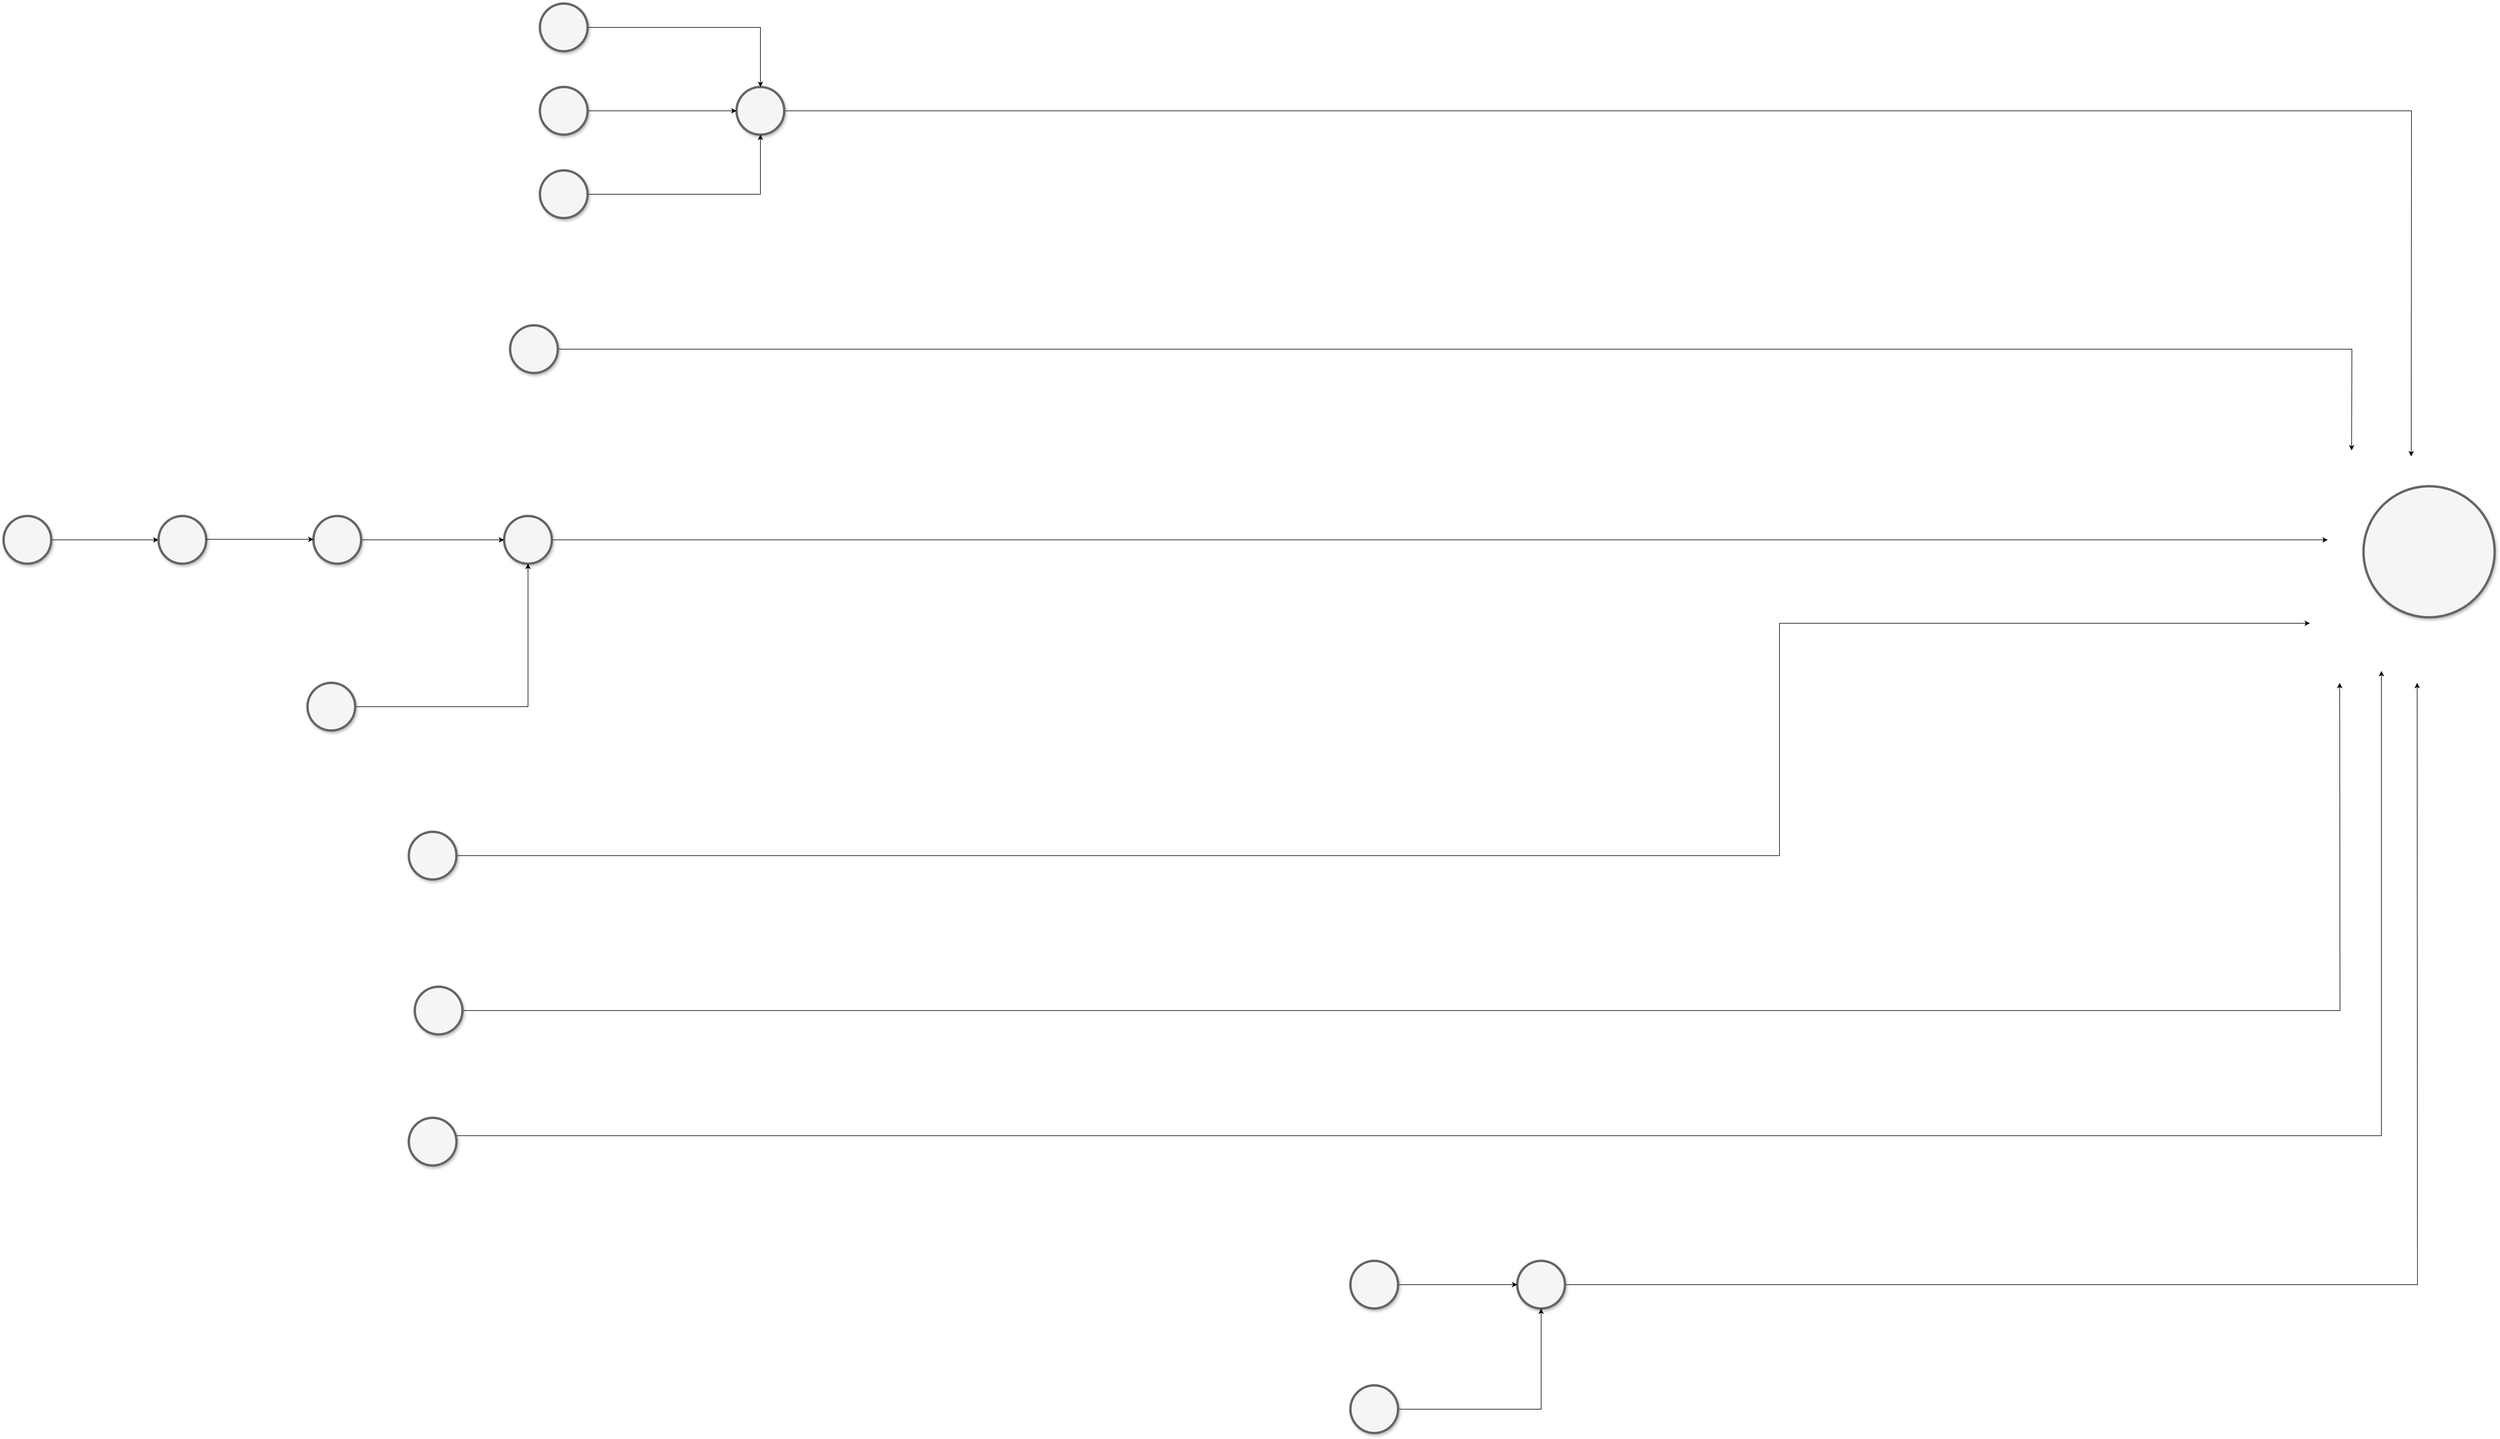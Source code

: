 <mxfile version="13.10.7" type="github">
  <diagram name="Page-1" id="ff44883e-f642-bcb2-894b-16b3d25a3f0b">
    <mxGraphModel dx="8488.5" dy="4809" grid="1" gridSize="10" guides="1" tooltips="1" connect="1" arrows="1" fold="1" page="1" pageScale="1.5" pageWidth="1169" pageHeight="826" background="#ffffff" math="0" shadow="0">
      <root>
        <mxCell id="0" style=";html=1;" />
        <mxCell id="1" style=";html=1;" parent="0" />
        <mxCell id="bCoGWlUz9lbHnmUnVM0s-86" value="" style="ellipse;whiteSpace=wrap;html=1;rounded=0;shadow=1;strokeColor=#666666;strokeWidth=4;fontSize=30;align=center;fillColor=#f5f5f5;" vertex="1" parent="1">
          <mxGeometry x="2380" y="310" width="220" height="220" as="geometry" />
        </mxCell>
        <object label="" id="bCoGWlUz9lbHnmUnVM0s-93">
          <mxCell style="edgeStyle=orthogonalEdgeStyle;rounded=0;orthogonalLoop=1;jettySize=auto;html=1;exitX=1;exitY=0.5;exitDx=0;exitDy=0;" edge="1" parent="1" source="bCoGWlUz9lbHnmUnVM0s-88">
            <mxGeometry relative="1" as="geometry">
              <mxPoint x="2460" y="260" as="targetPoint" />
            </mxGeometry>
          </mxCell>
        </object>
        <mxCell id="bCoGWlUz9lbHnmUnVM0s-88" value="" style="ellipse;whiteSpace=wrap;html=1;rounded=0;shadow=1;strokeColor=#666666;strokeWidth=4;fontSize=30;align=center;fillColor=#f5f5f5;" vertex="1" parent="1">
          <mxGeometry x="-350" y="-360" width="80" height="80" as="geometry" />
        </mxCell>
        <mxCell id="bCoGWlUz9lbHnmUnVM0s-97" style="edgeStyle=orthogonalEdgeStyle;rounded=0;orthogonalLoop=1;jettySize=auto;html=1;exitX=1;exitY=0.5;exitDx=0;exitDy=0;" edge="1" parent="1" source="bCoGWlUz9lbHnmUnVM0s-92">
          <mxGeometry relative="1" as="geometry">
            <mxPoint x="2470" y="640" as="targetPoint" />
          </mxGeometry>
        </mxCell>
        <mxCell id="bCoGWlUz9lbHnmUnVM0s-92" value="" style="ellipse;whiteSpace=wrap;html=1;rounded=0;shadow=1;strokeColor=#666666;strokeWidth=4;fontSize=30;align=center;fillColor=#f5f5f5;" vertex="1" parent="1">
          <mxGeometry x="960" y="1610" width="80" height="80" as="geometry" />
        </mxCell>
        <mxCell id="bCoGWlUz9lbHnmUnVM0s-102" style="edgeStyle=orthogonalEdgeStyle;rounded=0;orthogonalLoop=1;jettySize=auto;html=1;exitX=1;exitY=0.5;exitDx=0;exitDy=0;entryX=0.5;entryY=0;entryDx=0;entryDy=0;" edge="1" parent="1" source="bCoGWlUz9lbHnmUnVM0s-99" target="bCoGWlUz9lbHnmUnVM0s-88">
          <mxGeometry relative="1" as="geometry" />
        </mxCell>
        <mxCell id="bCoGWlUz9lbHnmUnVM0s-99" value="" style="ellipse;whiteSpace=wrap;html=1;rounded=0;shadow=1;strokeColor=#666666;strokeWidth=4;fontSize=30;align=center;fillColor=#f5f5f5;" vertex="1" parent="1">
          <mxGeometry x="-680" y="-500" width="80" height="80" as="geometry" />
        </mxCell>
        <mxCell id="bCoGWlUz9lbHnmUnVM0s-103" style="edgeStyle=orthogonalEdgeStyle;rounded=0;orthogonalLoop=1;jettySize=auto;html=1;exitX=1;exitY=0.5;exitDx=0;exitDy=0;entryX=0;entryY=0.5;entryDx=0;entryDy=0;" edge="1" parent="1" source="bCoGWlUz9lbHnmUnVM0s-100" target="bCoGWlUz9lbHnmUnVM0s-88">
          <mxGeometry relative="1" as="geometry" />
        </mxCell>
        <mxCell id="bCoGWlUz9lbHnmUnVM0s-100" value="" style="ellipse;whiteSpace=wrap;html=1;rounded=0;shadow=1;strokeColor=#666666;strokeWidth=4;fontSize=30;align=center;fillColor=#f5f5f5;" vertex="1" parent="1">
          <mxGeometry x="-680" y="-360" width="80" height="80" as="geometry" />
        </mxCell>
        <mxCell id="bCoGWlUz9lbHnmUnVM0s-104" style="edgeStyle=orthogonalEdgeStyle;rounded=0;orthogonalLoop=1;jettySize=auto;html=1;exitX=1;exitY=0.5;exitDx=0;exitDy=0;entryX=0.5;entryY=1;entryDx=0;entryDy=0;" edge="1" parent="1" source="bCoGWlUz9lbHnmUnVM0s-101" target="bCoGWlUz9lbHnmUnVM0s-88">
          <mxGeometry relative="1" as="geometry" />
        </mxCell>
        <mxCell id="bCoGWlUz9lbHnmUnVM0s-101" value="" style="ellipse;whiteSpace=wrap;html=1;rounded=0;shadow=1;strokeColor=#666666;strokeWidth=4;fontSize=30;align=center;fillColor=#f5f5f5;" vertex="1" parent="1">
          <mxGeometry x="-680" y="-220" width="80" height="80" as="geometry" />
        </mxCell>
        <mxCell id="bCoGWlUz9lbHnmUnVM0s-114" style="edgeStyle=orthogonalEdgeStyle;rounded=0;orthogonalLoop=1;jettySize=auto;html=1;exitX=1;exitY=0.5;exitDx=0;exitDy=0;" edge="1" parent="1" source="bCoGWlUz9lbHnmUnVM0s-106">
          <mxGeometry relative="1" as="geometry">
            <mxPoint x="2320" y="400" as="targetPoint" />
          </mxGeometry>
        </mxCell>
        <mxCell id="bCoGWlUz9lbHnmUnVM0s-106" value="" style="ellipse;whiteSpace=wrap;html=1;rounded=0;shadow=1;strokeColor=#666666;strokeWidth=4;fontSize=30;align=center;fillColor=#f5f5f5;" vertex="1" parent="1">
          <mxGeometry x="-740" y="360" width="80" height="80" as="geometry" />
        </mxCell>
        <mxCell id="bCoGWlUz9lbHnmUnVM0s-117" style="edgeStyle=orthogonalEdgeStyle;rounded=0;orthogonalLoop=1;jettySize=auto;html=1;exitX=1;exitY=0.5;exitDx=0;exitDy=0;entryX=0;entryY=0.5;entryDx=0;entryDy=0;" edge="1" parent="1" source="bCoGWlUz9lbHnmUnVM0s-109" target="bCoGWlUz9lbHnmUnVM0s-111">
          <mxGeometry relative="1" as="geometry" />
        </mxCell>
        <mxCell id="bCoGWlUz9lbHnmUnVM0s-109" value="" style="ellipse;whiteSpace=wrap;html=1;rounded=0;shadow=1;strokeColor=#666666;strokeWidth=4;fontSize=30;align=center;fillColor=#f5f5f5;" vertex="1" parent="1">
          <mxGeometry x="-1580" y="360" width="80" height="80" as="geometry" />
        </mxCell>
        <mxCell id="bCoGWlUz9lbHnmUnVM0s-111" value="" style="ellipse;whiteSpace=wrap;html=1;rounded=0;shadow=1;strokeColor=#666666;strokeWidth=4;fontSize=30;align=center;fillColor=#f5f5f5;" vertex="1" parent="1">
          <mxGeometry x="-1320" y="360" width="80" height="80" as="geometry" />
        </mxCell>
        <mxCell id="bCoGWlUz9lbHnmUnVM0s-120" style="edgeStyle=orthogonalEdgeStyle;rounded=0;orthogonalLoop=1;jettySize=auto;html=1;exitX=1;exitY=0.5;exitDx=0;exitDy=0;entryX=0;entryY=0.5;entryDx=0;entryDy=0;" edge="1" parent="1" source="bCoGWlUz9lbHnmUnVM0s-113" target="bCoGWlUz9lbHnmUnVM0s-106">
          <mxGeometry relative="1" as="geometry" />
        </mxCell>
        <mxCell id="bCoGWlUz9lbHnmUnVM0s-113" value="" style="ellipse;whiteSpace=wrap;html=1;rounded=0;shadow=1;strokeColor=#666666;strokeWidth=4;fontSize=30;align=center;fillColor=#f5f5f5;" vertex="1" parent="1">
          <mxGeometry x="-1060" y="360" width="80" height="80" as="geometry" />
        </mxCell>
        <mxCell id="bCoGWlUz9lbHnmUnVM0s-116" style="edgeStyle=orthogonalEdgeStyle;rounded=0;orthogonalLoop=1;jettySize=auto;html=1;exitX=1;exitY=0.5;exitDx=0;exitDy=0;entryX=0.5;entryY=1;entryDx=0;entryDy=0;" edge="1" parent="1" source="bCoGWlUz9lbHnmUnVM0s-115" target="bCoGWlUz9lbHnmUnVM0s-106">
          <mxGeometry relative="1" as="geometry" />
        </mxCell>
        <mxCell id="bCoGWlUz9lbHnmUnVM0s-115" value="" style="ellipse;whiteSpace=wrap;html=1;rounded=0;shadow=1;strokeColor=#666666;strokeWidth=4;fontSize=30;align=center;fillColor=#f5f5f5;" vertex="1" parent="1">
          <mxGeometry x="-1070" y="640" width="80" height="80" as="geometry" />
        </mxCell>
        <mxCell id="bCoGWlUz9lbHnmUnVM0s-118" style="edgeStyle=orthogonalEdgeStyle;rounded=0;orthogonalLoop=1;jettySize=auto;html=1;exitX=1;exitY=0.5;exitDx=0;exitDy=0;entryX=0;entryY=0.5;entryDx=0;entryDy=0;" edge="1" parent="1">
          <mxGeometry relative="1" as="geometry">
            <mxPoint x="-1240.0" y="399.17" as="sourcePoint" />
            <mxPoint x="-1060" y="399.17" as="targetPoint" />
          </mxGeometry>
        </mxCell>
        <mxCell id="bCoGWlUz9lbHnmUnVM0s-122" style="edgeStyle=orthogonalEdgeStyle;rounded=0;orthogonalLoop=1;jettySize=auto;html=1;exitX=1;exitY=0.5;exitDx=0;exitDy=0;entryX=0;entryY=0.5;entryDx=0;entryDy=0;" edge="1" parent="1" source="bCoGWlUz9lbHnmUnVM0s-121" target="bCoGWlUz9lbHnmUnVM0s-92">
          <mxGeometry relative="1" as="geometry" />
        </mxCell>
        <mxCell id="bCoGWlUz9lbHnmUnVM0s-121" value="" style="ellipse;whiteSpace=wrap;html=1;rounded=0;shadow=1;strokeColor=#666666;strokeWidth=4;fontSize=30;align=center;fillColor=#f5f5f5;" vertex="1" parent="1">
          <mxGeometry x="680" y="1610" width="80" height="80" as="geometry" />
        </mxCell>
        <mxCell id="bCoGWlUz9lbHnmUnVM0s-124" style="edgeStyle=orthogonalEdgeStyle;rounded=0;orthogonalLoop=1;jettySize=auto;html=1;exitX=1;exitY=0.5;exitDx=0;exitDy=0;entryX=0.5;entryY=1;entryDx=0;entryDy=0;" edge="1" parent="1" source="bCoGWlUz9lbHnmUnVM0s-123" target="bCoGWlUz9lbHnmUnVM0s-92">
          <mxGeometry relative="1" as="geometry" />
        </mxCell>
        <mxCell id="bCoGWlUz9lbHnmUnVM0s-123" value="" style="ellipse;whiteSpace=wrap;html=1;rounded=0;shadow=1;strokeColor=#666666;strokeWidth=4;fontSize=30;align=center;fillColor=#f5f5f5;" vertex="1" parent="1">
          <mxGeometry x="680" y="1819" width="80" height="80" as="geometry" />
        </mxCell>
        <mxCell id="bCoGWlUz9lbHnmUnVM0s-128" style="edgeStyle=orthogonalEdgeStyle;rounded=0;orthogonalLoop=1;jettySize=auto;html=1;exitX=1;exitY=0.5;exitDx=0;exitDy=0;" edge="1" parent="1" source="bCoGWlUz9lbHnmUnVM0s-125">
          <mxGeometry relative="1" as="geometry">
            <mxPoint x="2290" y="540" as="targetPoint" />
            <Array as="points">
              <mxPoint x="1400" y="930" />
              <mxPoint x="1400" y="540" />
              <mxPoint x="2250" y="540" />
            </Array>
          </mxGeometry>
        </mxCell>
        <mxCell id="bCoGWlUz9lbHnmUnVM0s-125" value="" style="ellipse;whiteSpace=wrap;html=1;rounded=0;shadow=1;strokeColor=#666666;strokeWidth=4;fontSize=30;align=center;fillColor=#f5f5f5;" vertex="1" parent="1">
          <mxGeometry x="-900" y="890" width="80" height="80" as="geometry" />
        </mxCell>
        <mxCell id="bCoGWlUz9lbHnmUnVM0s-143" style="edgeStyle=orthogonalEdgeStyle;rounded=0;orthogonalLoop=1;jettySize=auto;html=1;exitX=1;exitY=0.5;exitDx=0;exitDy=0;" edge="1" parent="1" source="bCoGWlUz9lbHnmUnVM0s-132">
          <mxGeometry relative="1" as="geometry">
            <mxPoint x="2360" y="250" as="targetPoint" />
          </mxGeometry>
        </mxCell>
        <mxCell id="bCoGWlUz9lbHnmUnVM0s-132" value="" style="ellipse;whiteSpace=wrap;html=1;rounded=0;shadow=1;strokeColor=#666666;strokeWidth=4;fontSize=30;align=center;fillColor=#f5f5f5;" vertex="1" parent="1">
          <mxGeometry x="-730" y="40" width="80" height="80" as="geometry" />
        </mxCell>
        <mxCell id="bCoGWlUz9lbHnmUnVM0s-140" style="edgeStyle=orthogonalEdgeStyle;rounded=0;orthogonalLoop=1;jettySize=auto;html=1;exitX=1;exitY=0.5;exitDx=0;exitDy=0;" edge="1" parent="1" source="bCoGWlUz9lbHnmUnVM0s-133">
          <mxGeometry relative="1" as="geometry">
            <mxPoint x="2410" y="620" as="targetPoint" />
            <Array as="points">
              <mxPoint x="-796" y="1400" />
              <mxPoint x="2410" y="1400" />
              <mxPoint x="2410" y="650" />
            </Array>
          </mxGeometry>
        </mxCell>
        <mxCell id="bCoGWlUz9lbHnmUnVM0s-133" value="" style="ellipse;whiteSpace=wrap;html=1;rounded=0;shadow=1;strokeColor=#666666;strokeWidth=4;fontSize=30;align=center;fillColor=#f5f5f5;" vertex="1" parent="1">
          <mxGeometry x="-900" y="1370" width="80" height="80" as="geometry" />
        </mxCell>
        <mxCell id="bCoGWlUz9lbHnmUnVM0s-139" style="edgeStyle=orthogonalEdgeStyle;rounded=0;orthogonalLoop=1;jettySize=auto;html=1;exitX=1;exitY=0.5;exitDx=0;exitDy=0;" edge="1" parent="1" source="bCoGWlUz9lbHnmUnVM0s-134">
          <mxGeometry relative="1" as="geometry">
            <mxPoint x="2340" y="640" as="targetPoint" />
          </mxGeometry>
        </mxCell>
        <mxCell id="bCoGWlUz9lbHnmUnVM0s-134" value="" style="ellipse;whiteSpace=wrap;html=1;rounded=0;shadow=1;strokeColor=#666666;strokeWidth=4;fontSize=30;align=center;fillColor=#f5f5f5;" vertex="1" parent="1">
          <mxGeometry x="-890" y="1150" width="80" height="80" as="geometry" />
        </mxCell>
      </root>
    </mxGraphModel>
  </diagram>
</mxfile>
